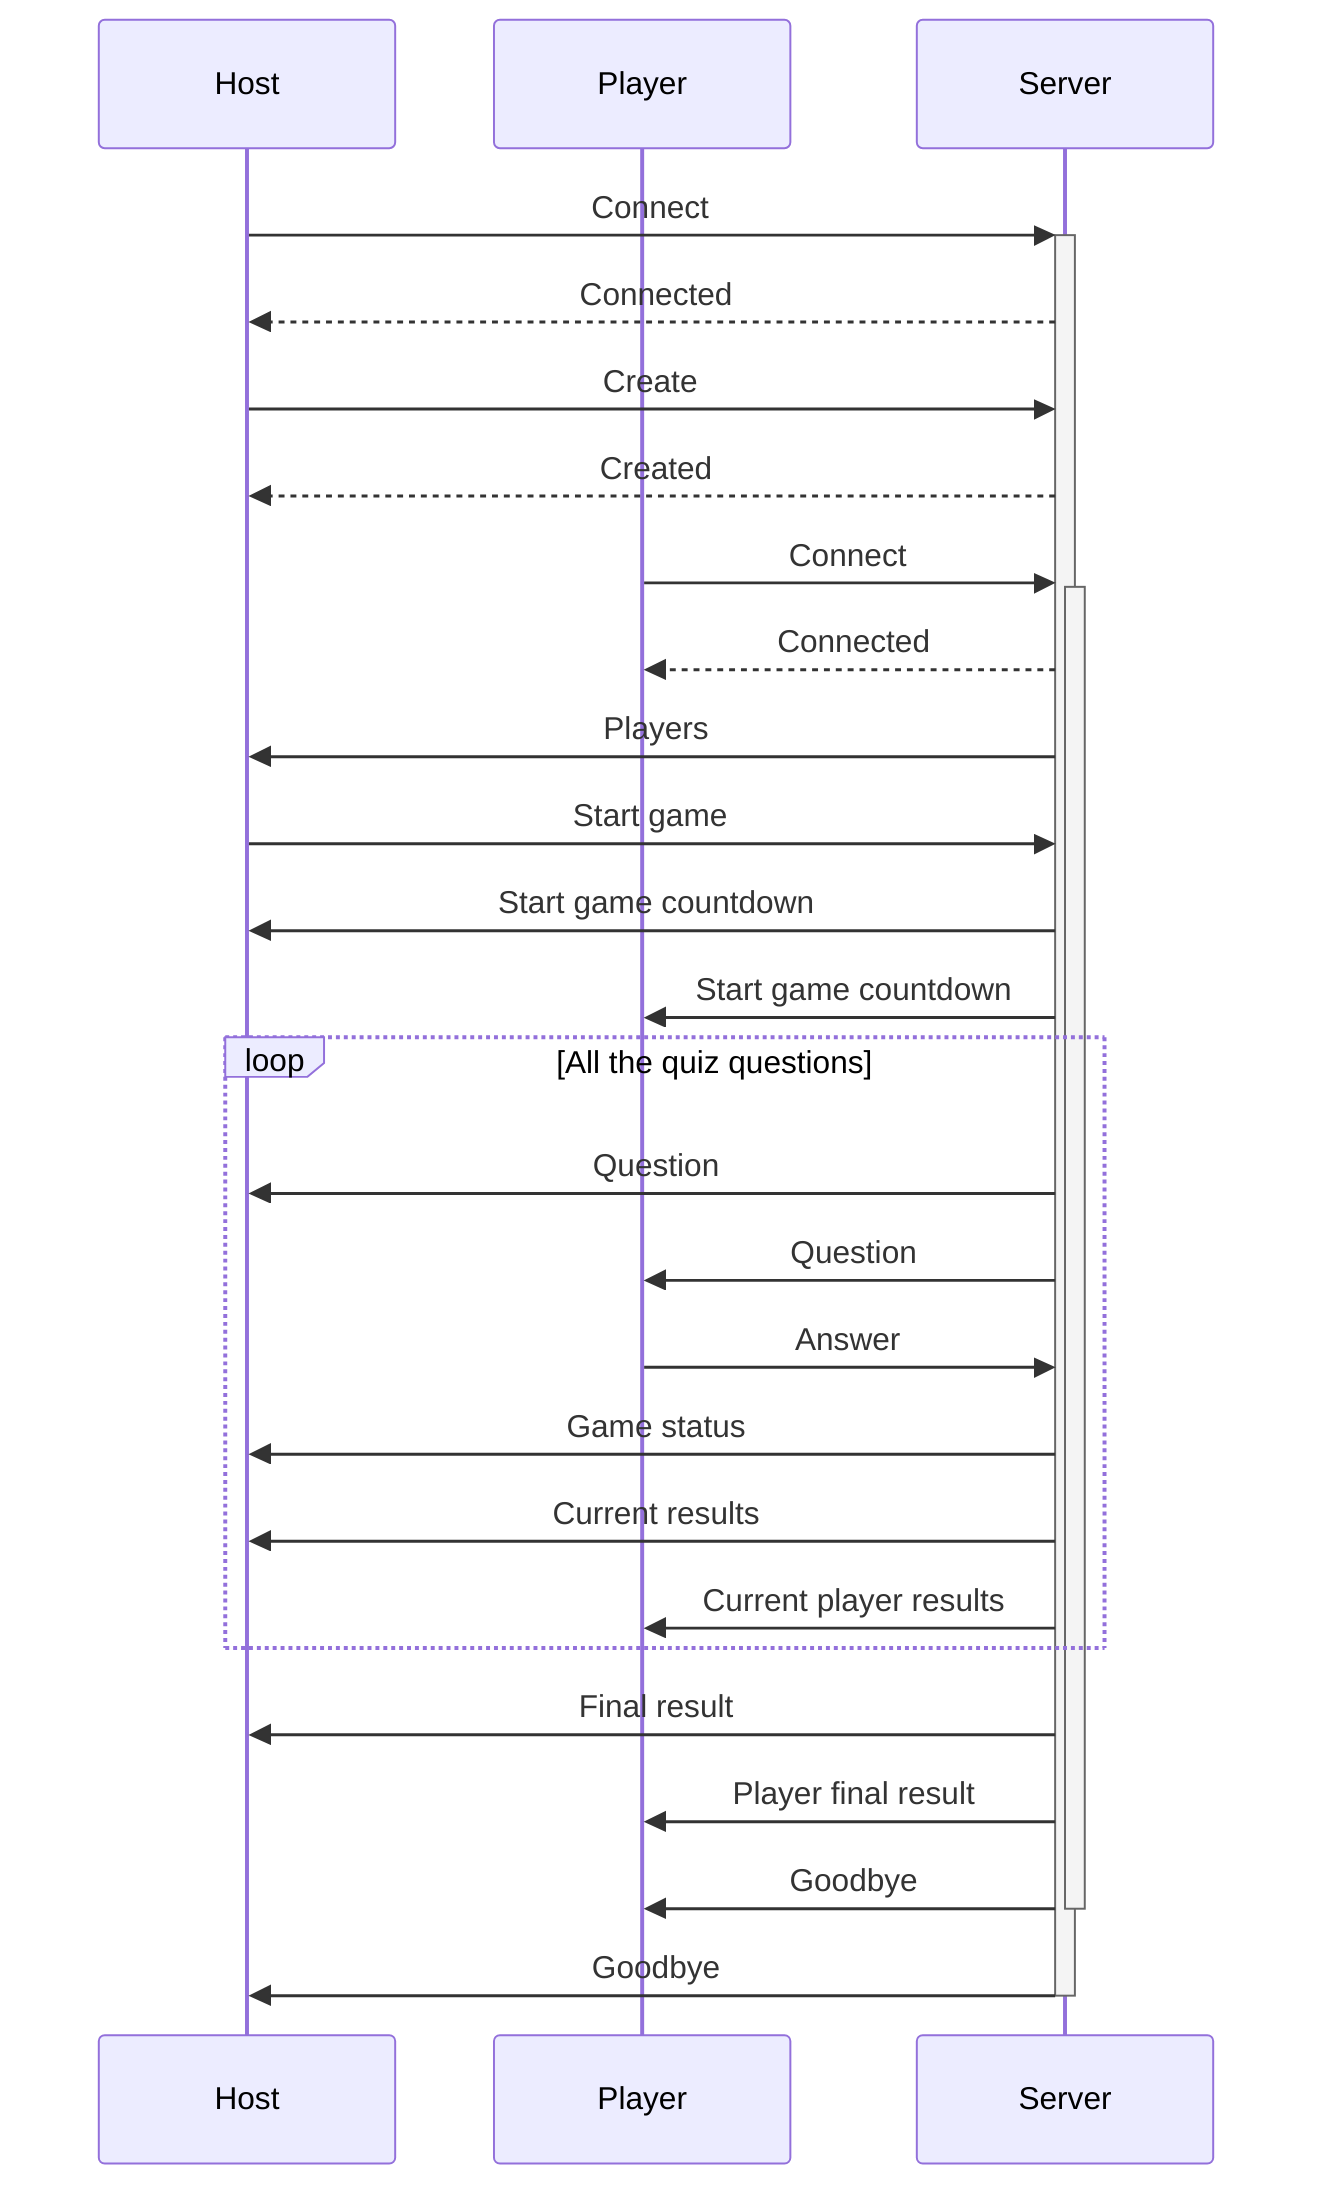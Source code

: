 sequenceDiagram
    participant Host
    participant Player
    participant Server
    Host->>+Server: Connect
    Server-->>Host: Connected
    Host->>Server: Create
    Server-->>Host: Created
    Player->>+Server: Connect
    Server-->>Player: Connected
    Server->>Host: Players
    Host->>Server: Start game
    Server->>Host: Start game countdown
    Server->>Player: Start game countdown
    loop All the quiz questions
        Server->>Host: Question
        Server->>Player: Question
        Player->>Server: Answer
        Server->>Host: Game status
        Server->>Host: Current results
        Server->>Player: Current player results
    end
    Server->>Host: Final result
    Server->>Player: Player final result
    Server->>-Player: Goodbye
    Server->>-Host: Goodbye